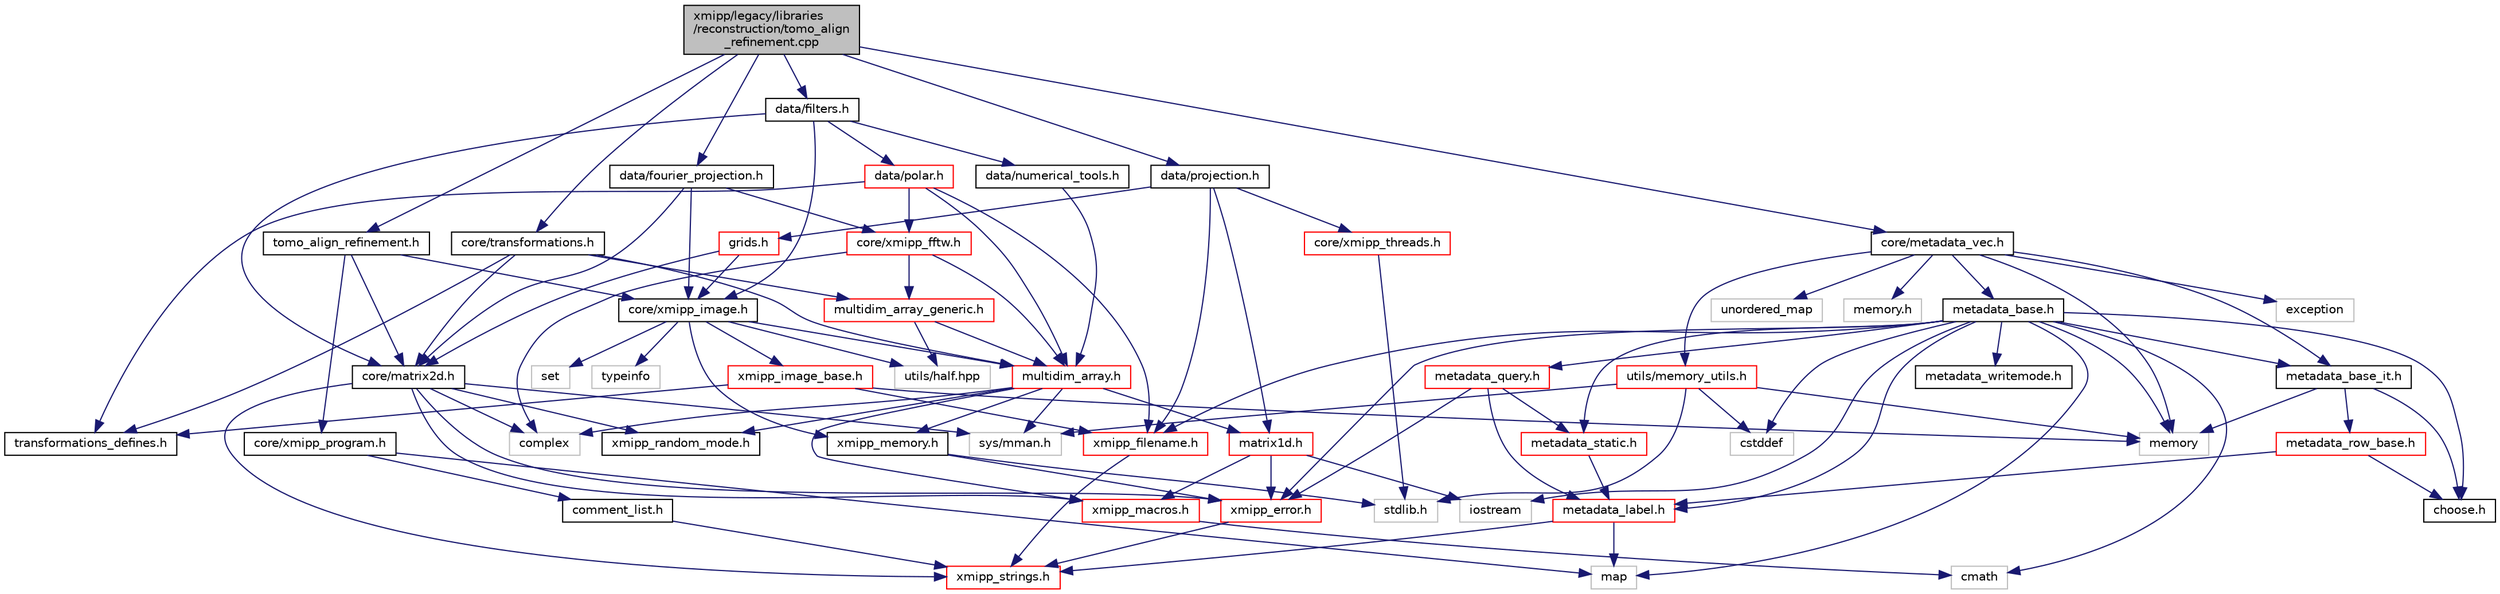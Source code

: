 digraph "xmipp/legacy/libraries/reconstruction/tomo_align_refinement.cpp"
{
  edge [fontname="Helvetica",fontsize="10",labelfontname="Helvetica",labelfontsize="10"];
  node [fontname="Helvetica",fontsize="10",shape=record];
  Node0 [label="xmipp/legacy/libraries\l/reconstruction/tomo_align\l_refinement.cpp",height=0.2,width=0.4,color="black", fillcolor="grey75", style="filled", fontcolor="black"];
  Node0 -> Node1 [color="midnightblue",fontsize="10",style="solid",fontname="Helvetica"];
  Node1 [label="tomo_align_refinement.h",height=0.2,width=0.4,color="black", fillcolor="white", style="filled",URL="$tomo__align__refinement_8h.html"];
  Node1 -> Node2 [color="midnightblue",fontsize="10",style="solid",fontname="Helvetica"];
  Node2 [label="core/xmipp_image.h",height=0.2,width=0.4,color="black", fillcolor="white", style="filled",URL="$xmipp__image_8h.html"];
  Node2 -> Node3 [color="midnightblue",fontsize="10",style="solid",fontname="Helvetica"];
  Node3 [label="typeinfo",height=0.2,width=0.4,color="grey75", fillcolor="white", style="filled"];
  Node2 -> Node4 [color="midnightblue",fontsize="10",style="solid",fontname="Helvetica"];
  Node4 [label="set",height=0.2,width=0.4,color="grey75", fillcolor="white", style="filled"];
  Node2 -> Node5 [color="midnightblue",fontsize="10",style="solid",fontname="Helvetica"];
  Node5 [label="multidim_array.h",height=0.2,width=0.4,color="red", fillcolor="white", style="filled",URL="$multidim__array_8h.html"];
  Node5 -> Node6 [color="midnightblue",fontsize="10",style="solid",fontname="Helvetica"];
  Node6 [label="xmipp_macros.h",height=0.2,width=0.4,color="red", fillcolor="white", style="filled",URL="$xmipp__macros_8h.html"];
  Node6 -> Node8 [color="midnightblue",fontsize="10",style="solid",fontname="Helvetica"];
  Node8 [label="cmath",height=0.2,width=0.4,color="grey75", fillcolor="white", style="filled"];
  Node5 -> Node9 [color="midnightblue",fontsize="10",style="solid",fontname="Helvetica"];
  Node9 [label="sys/mman.h",height=0.2,width=0.4,color="grey75", fillcolor="white", style="filled"];
  Node5 -> Node10 [color="midnightblue",fontsize="10",style="solid",fontname="Helvetica"];
  Node10 [label="complex",height=0.2,width=0.4,color="grey75", fillcolor="white", style="filled"];
  Node5 -> Node11 [color="midnightblue",fontsize="10",style="solid",fontname="Helvetica"];
  Node11 [label="matrix1d.h",height=0.2,width=0.4,color="red", fillcolor="white", style="filled",URL="$matrix1d_8h.html"];
  Node11 -> Node12 [color="midnightblue",fontsize="10",style="solid",fontname="Helvetica"];
  Node12 [label="iostream",height=0.2,width=0.4,color="grey75", fillcolor="white", style="filled"];
  Node11 -> Node15 [color="midnightblue",fontsize="10",style="solid",fontname="Helvetica"];
  Node15 [label="xmipp_error.h",height=0.2,width=0.4,color="red", fillcolor="white", style="filled",URL="$xmipp__error_8h.html"];
  Node15 -> Node17 [color="midnightblue",fontsize="10",style="solid",fontname="Helvetica"];
  Node17 [label="xmipp_strings.h",height=0.2,width=0.4,color="red", fillcolor="white", style="filled",URL="$xmipp__strings_8h.html"];
  Node11 -> Node6 [color="midnightblue",fontsize="10",style="solid",fontname="Helvetica"];
  Node5 -> Node19 [color="midnightblue",fontsize="10",style="solid",fontname="Helvetica"];
  Node19 [label="xmipp_random_mode.h",height=0.2,width=0.4,color="black", fillcolor="white", style="filled",URL="$xmipp__random__mode_8h.html"];
  Node5 -> Node24 [color="midnightblue",fontsize="10",style="solid",fontname="Helvetica"];
  Node24 [label="xmipp_memory.h",height=0.2,width=0.4,color="black", fillcolor="white", style="filled",URL="$xmipp__memory_8h.html"];
  Node24 -> Node25 [color="midnightblue",fontsize="10",style="solid",fontname="Helvetica"];
  Node25 [label="stdlib.h",height=0.2,width=0.4,color="grey75", fillcolor="white", style="filled"];
  Node24 -> Node15 [color="midnightblue",fontsize="10",style="solid",fontname="Helvetica"];
  Node2 -> Node27 [color="midnightblue",fontsize="10",style="solid",fontname="Helvetica"];
  Node27 [label="xmipp_image_base.h",height=0.2,width=0.4,color="red", fillcolor="white", style="filled",URL="$xmipp__image__base_8h.html"];
  Node27 -> Node28 [color="midnightblue",fontsize="10",style="solid",fontname="Helvetica"];
  Node28 [label="memory",height=0.2,width=0.4,color="grey75", fillcolor="white", style="filled"];
  Node27 -> Node38 [color="midnightblue",fontsize="10",style="solid",fontname="Helvetica"];
  Node38 [label="xmipp_filename.h",height=0.2,width=0.4,color="red", fillcolor="white", style="filled",URL="$xmipp__filename_8h.html"];
  Node38 -> Node17 [color="midnightblue",fontsize="10",style="solid",fontname="Helvetica"];
  Node27 -> Node41 [color="midnightblue",fontsize="10",style="solid",fontname="Helvetica"];
  Node41 [label="transformations_defines.h",height=0.2,width=0.4,color="black", fillcolor="white", style="filled",URL="$transformations__defines_8h.html"];
  Node2 -> Node24 [color="midnightblue",fontsize="10",style="solid",fontname="Helvetica"];
  Node2 -> Node58 [color="midnightblue",fontsize="10",style="solid",fontname="Helvetica"];
  Node58 [label="utils/half.hpp",height=0.2,width=0.4,color="grey75", fillcolor="white", style="filled"];
  Node1 -> Node59 [color="midnightblue",fontsize="10",style="solid",fontname="Helvetica"];
  Node59 [label="core/xmipp_program.h",height=0.2,width=0.4,color="black", fillcolor="white", style="filled",URL="$xmipp__program_8h.html"];
  Node59 -> Node35 [color="midnightblue",fontsize="10",style="solid",fontname="Helvetica"];
  Node35 [label="map",height=0.2,width=0.4,color="grey75", fillcolor="white", style="filled"];
  Node59 -> Node60 [color="midnightblue",fontsize="10",style="solid",fontname="Helvetica"];
  Node60 [label="comment_list.h",height=0.2,width=0.4,color="black", fillcolor="white", style="filled",URL="$comment__list_8h.html"];
  Node60 -> Node17 [color="midnightblue",fontsize="10",style="solid",fontname="Helvetica"];
  Node1 -> Node61 [color="midnightblue",fontsize="10",style="solid",fontname="Helvetica"];
  Node61 [label="core/matrix2d.h",height=0.2,width=0.4,color="black", fillcolor="white", style="filled",URL="$matrix2d_8h.html"];
  Node61 -> Node10 [color="midnightblue",fontsize="10",style="solid",fontname="Helvetica"];
  Node61 -> Node19 [color="midnightblue",fontsize="10",style="solid",fontname="Helvetica"];
  Node61 -> Node6 [color="midnightblue",fontsize="10",style="solid",fontname="Helvetica"];
  Node61 -> Node15 [color="midnightblue",fontsize="10",style="solid",fontname="Helvetica"];
  Node61 -> Node17 [color="midnightblue",fontsize="10",style="solid",fontname="Helvetica"];
  Node61 -> Node9 [color="midnightblue",fontsize="10",style="solid",fontname="Helvetica"];
  Node0 -> Node62 [color="midnightblue",fontsize="10",style="solid",fontname="Helvetica"];
  Node62 [label="core/metadata_vec.h",height=0.2,width=0.4,color="black", fillcolor="white", style="filled",URL="$metadata__vec_8h.html"];
  Node62 -> Node28 [color="midnightblue",fontsize="10",style="solid",fontname="Helvetica"];
  Node62 -> Node63 [color="midnightblue",fontsize="10",style="solid",fontname="Helvetica"];
  Node63 [label="exception",height=0.2,width=0.4,color="grey75", fillcolor="white", style="filled"];
  Node62 -> Node64 [color="midnightblue",fontsize="10",style="solid",fontname="Helvetica"];
  Node64 [label="unordered_map",height=0.2,width=0.4,color="grey75", fillcolor="white", style="filled"];
  Node62 -> Node65 [color="midnightblue",fontsize="10",style="solid",fontname="Helvetica"];
  Node65 [label="memory.h",height=0.2,width=0.4,color="grey75", fillcolor="white", style="filled"];
  Node62 -> Node66 [color="midnightblue",fontsize="10",style="solid",fontname="Helvetica"];
  Node66 [label="metadata_base.h",height=0.2,width=0.4,color="black", fillcolor="white", style="filled",URL="$metadata__base_8h.html"];
  Node66 -> Node67 [color="midnightblue",fontsize="10",style="solid",fontname="Helvetica"];
  Node67 [label="cstddef",height=0.2,width=0.4,color="grey75", fillcolor="white", style="filled"];
  Node66 -> Node35 [color="midnightblue",fontsize="10",style="solid",fontname="Helvetica"];
  Node66 -> Node8 [color="midnightblue",fontsize="10",style="solid",fontname="Helvetica"];
  Node66 -> Node28 [color="midnightblue",fontsize="10",style="solid",fontname="Helvetica"];
  Node66 -> Node12 [color="midnightblue",fontsize="10",style="solid",fontname="Helvetica"];
  Node66 -> Node15 [color="midnightblue",fontsize="10",style="solid",fontname="Helvetica"];
  Node66 -> Node38 [color="midnightblue",fontsize="10",style="solid",fontname="Helvetica"];
  Node66 -> Node34 [color="midnightblue",fontsize="10",style="solid",fontname="Helvetica"];
  Node34 [label="metadata_label.h",height=0.2,width=0.4,color="red", fillcolor="white", style="filled",URL="$metadata__label_8h.html"];
  Node34 -> Node35 [color="midnightblue",fontsize="10",style="solid",fontname="Helvetica"];
  Node34 -> Node17 [color="midnightblue",fontsize="10",style="solid",fontname="Helvetica"];
  Node66 -> Node68 [color="midnightblue",fontsize="10",style="solid",fontname="Helvetica"];
  Node68 [label="metadata_writemode.h",height=0.2,width=0.4,color="black", fillcolor="white", style="filled",URL="$metadata__writemode_8h.html"];
  Node66 -> Node69 [color="midnightblue",fontsize="10",style="solid",fontname="Helvetica"];
  Node69 [label="metadata_base_it.h",height=0.2,width=0.4,color="black", fillcolor="white", style="filled",URL="$metadata__base__it_8h.html"];
  Node69 -> Node28 [color="midnightblue",fontsize="10",style="solid",fontname="Helvetica"];
  Node69 -> Node33 [color="midnightblue",fontsize="10",style="solid",fontname="Helvetica"];
  Node33 [label="metadata_row_base.h",height=0.2,width=0.4,color="red", fillcolor="white", style="filled",URL="$metadata__row__base_8h.html"];
  Node33 -> Node34 [color="midnightblue",fontsize="10",style="solid",fontname="Helvetica"];
  Node33 -> Node37 [color="midnightblue",fontsize="10",style="solid",fontname="Helvetica"];
  Node37 [label="choose.h",height=0.2,width=0.4,color="black", fillcolor="white", style="filled",URL="$choose_8h.html"];
  Node69 -> Node37 [color="midnightblue",fontsize="10",style="solid",fontname="Helvetica"];
  Node66 -> Node70 [color="midnightblue",fontsize="10",style="solid",fontname="Helvetica"];
  Node70 [label="metadata_static.h",height=0.2,width=0.4,color="red", fillcolor="white", style="filled",URL="$metadata__static_8h.html"];
  Node70 -> Node34 [color="midnightblue",fontsize="10",style="solid",fontname="Helvetica"];
  Node66 -> Node72 [color="midnightblue",fontsize="10",style="solid",fontname="Helvetica"];
  Node72 [label="metadata_query.h",height=0.2,width=0.4,color="red", fillcolor="white", style="filled",URL="$metadata__query_8h.html"];
  Node72 -> Node34 [color="midnightblue",fontsize="10",style="solid",fontname="Helvetica"];
  Node72 -> Node15 [color="midnightblue",fontsize="10",style="solid",fontname="Helvetica"];
  Node72 -> Node70 [color="midnightblue",fontsize="10",style="solid",fontname="Helvetica"];
  Node66 -> Node37 [color="midnightblue",fontsize="10",style="solid",fontname="Helvetica"];
  Node62 -> Node69 [color="midnightblue",fontsize="10",style="solid",fontname="Helvetica"];
  Node62 -> Node74 [color="midnightblue",fontsize="10",style="solid",fontname="Helvetica"];
  Node74 [label="utils/memory_utils.h",height=0.2,width=0.4,color="red", fillcolor="white", style="filled",URL="$memory__utils_8h.html"];
  Node74 -> Node67 [color="midnightblue",fontsize="10",style="solid",fontname="Helvetica"];
  Node74 -> Node25 [color="midnightblue",fontsize="10",style="solid",fontname="Helvetica"];
  Node74 -> Node28 [color="midnightblue",fontsize="10",style="solid",fontname="Helvetica"];
  Node74 -> Node9 [color="midnightblue",fontsize="10",style="solid",fontname="Helvetica"];
  Node0 -> Node76 [color="midnightblue",fontsize="10",style="solid",fontname="Helvetica"];
  Node76 [label="core/transformations.h",height=0.2,width=0.4,color="black", fillcolor="white", style="filled",URL="$transformations_8h.html"];
  Node76 -> Node61 [color="midnightblue",fontsize="10",style="solid",fontname="Helvetica"];
  Node76 -> Node5 [color="midnightblue",fontsize="10",style="solid",fontname="Helvetica"];
  Node76 -> Node77 [color="midnightblue",fontsize="10",style="solid",fontname="Helvetica"];
  Node77 [label="multidim_array_generic.h",height=0.2,width=0.4,color="red", fillcolor="white", style="filled",URL="$multidim__array__generic_8h.html"];
  Node77 -> Node5 [color="midnightblue",fontsize="10",style="solid",fontname="Helvetica"];
  Node77 -> Node58 [color="midnightblue",fontsize="10",style="solid",fontname="Helvetica"];
  Node76 -> Node41 [color="midnightblue",fontsize="10",style="solid",fontname="Helvetica"];
  Node0 -> Node78 [color="midnightblue",fontsize="10",style="solid",fontname="Helvetica"];
  Node78 [label="data/filters.h",height=0.2,width=0.4,color="black", fillcolor="white", style="filled",URL="$filters_8h.html"];
  Node78 -> Node2 [color="midnightblue",fontsize="10",style="solid",fontname="Helvetica"];
  Node78 -> Node61 [color="midnightblue",fontsize="10",style="solid",fontname="Helvetica"];
  Node78 -> Node79 [color="midnightblue",fontsize="10",style="solid",fontname="Helvetica"];
  Node79 [label="data/numerical_tools.h",height=0.2,width=0.4,color="black", fillcolor="white", style="filled",URL="$numerical__tools_8h.html"];
  Node79 -> Node5 [color="midnightblue",fontsize="10",style="solid",fontname="Helvetica"];
  Node78 -> Node80 [color="midnightblue",fontsize="10",style="solid",fontname="Helvetica"];
  Node80 [label="data/polar.h",height=0.2,width=0.4,color="red", fillcolor="white", style="filled",URL="$polar_8h.html"];
  Node80 -> Node5 [color="midnightblue",fontsize="10",style="solid",fontname="Helvetica"];
  Node80 -> Node41 [color="midnightblue",fontsize="10",style="solid",fontname="Helvetica"];
  Node80 -> Node82 [color="midnightblue",fontsize="10",style="solid",fontname="Helvetica"];
  Node82 [label="core/xmipp_fftw.h",height=0.2,width=0.4,color="red", fillcolor="white", style="filled",URL="$xmipp__fftw_8h.html"];
  Node82 -> Node10 [color="midnightblue",fontsize="10",style="solid",fontname="Helvetica"];
  Node82 -> Node5 [color="midnightblue",fontsize="10",style="solid",fontname="Helvetica"];
  Node82 -> Node77 [color="midnightblue",fontsize="10",style="solid",fontname="Helvetica"];
  Node80 -> Node38 [color="midnightblue",fontsize="10",style="solid",fontname="Helvetica"];
  Node0 -> Node87 [color="midnightblue",fontsize="10",style="solid",fontname="Helvetica"];
  Node87 [label="data/fourier_projection.h",height=0.2,width=0.4,color="black", fillcolor="white", style="filled",URL="$fourier__projection_8h.html"];
  Node87 -> Node61 [color="midnightblue",fontsize="10",style="solid",fontname="Helvetica"];
  Node87 -> Node82 [color="midnightblue",fontsize="10",style="solid",fontname="Helvetica"];
  Node87 -> Node2 [color="midnightblue",fontsize="10",style="solid",fontname="Helvetica"];
  Node0 -> Node88 [color="midnightblue",fontsize="10",style="solid",fontname="Helvetica"];
  Node88 [label="data/projection.h",height=0.2,width=0.4,color="black", fillcolor="white", style="filled",URL="$projection_8h.html"];
  Node88 -> Node38 [color="midnightblue",fontsize="10",style="solid",fontname="Helvetica"];
  Node88 -> Node89 [color="midnightblue",fontsize="10",style="solid",fontname="Helvetica"];
  Node89 [label="core/xmipp_threads.h",height=0.2,width=0.4,color="red", fillcolor="white", style="filled",URL="$xmipp__threads_8h.html"];
  Node89 -> Node25 [color="midnightblue",fontsize="10",style="solid",fontname="Helvetica"];
  Node88 -> Node11 [color="midnightblue",fontsize="10",style="solid",fontname="Helvetica"];
  Node88 -> Node92 [color="midnightblue",fontsize="10",style="solid",fontname="Helvetica"];
  Node92 [label="grids.h",height=0.2,width=0.4,color="red", fillcolor="white", style="filled",URL="$grids_8h.html"];
  Node92 -> Node2 [color="midnightblue",fontsize="10",style="solid",fontname="Helvetica"];
  Node92 -> Node61 [color="midnightblue",fontsize="10",style="solid",fontname="Helvetica"];
}
